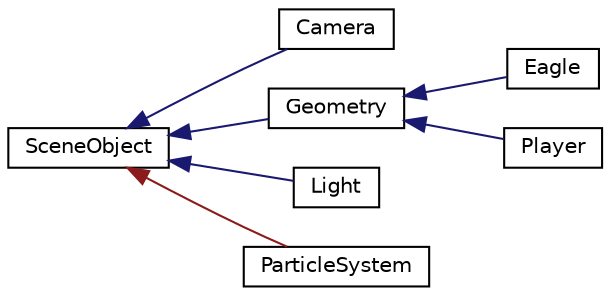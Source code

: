 digraph "Graphical Class Hierarchy"
{
  edge [fontname="Helvetica",fontsize="10",labelfontname="Helvetica",labelfontsize="10"];
  node [fontname="Helvetica",fontsize="10",shape=record];
  rankdir="LR";
  Node1 [label="SceneObject",height=0.2,width=0.4,color="black", fillcolor="white", style="filled",URL="$classSceneObject.html",tooltip="A SceneObject holds a transformation matrix and its inverse and provides functions to manipulate them..."];
  Node1 -> Node2 [dir="back",color="midnightblue",fontsize="10",style="solid",fontname="Helvetica"];
  Node2 [label="Camera",height=0.2,width=0.4,color="black", fillcolor="white", style="filled",URL="$classCamera.html",tooltip="A Camera is a SceneObject that maintains a view matrix, as well as parameters defining the projection..."];
  Node1 -> Node3 [dir="back",color="midnightblue",fontsize="10",style="solid",fontname="Helvetica"];
  Node3 [label="Geometry",height=0.2,width=0.4,color="black", fillcolor="white", style="filled",URL="$classGeometry.html",tooltip="A Geometry is a SceneObject that holds Surfaces which contain mesh data and textures. "];
  Node3 -> Node4 [dir="back",color="midnightblue",fontsize="10",style="solid",fontname="Helvetica"];
  Node4 [label="Eagle",height=0.2,width=0.4,color="black", fillcolor="white", style="filled",URL="$classEagle.html"];
  Node3 -> Node5 [dir="back",color="midnightblue",fontsize="10",style="solid",fontname="Helvetica"];
  Node5 [label="Player",height=0.2,width=0.4,color="black", fillcolor="white", style="filled",URL="$classPlayer.html",tooltip="The Player class. This stores the player Geometry and a Camera, as well as a GLFWwindow to handle inp..."];
  Node1 -> Node6 [dir="back",color="midnightblue",fontsize="10",style="solid",fontname="Helvetica"];
  Node6 [label="Light",height=0.2,width=0.4,color="black", fillcolor="white", style="filled",URL="$classLight.html",tooltip="The Light class. This stores the light Position and Color, in update method position and color change..."];
  Node1 -> Node7 [dir="back",color="firebrick4",fontsize="10",style="solid",fontname="Helvetica"];
  Node7 [label="ParticleSystem",height=0.2,width=0.4,color="black", fillcolor="white", style="filled",URL="$classParticleSystem.html"];
}
